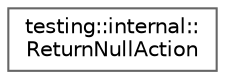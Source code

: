 digraph "Graphical Class Hierarchy"
{
 // LATEX_PDF_SIZE
  bgcolor="transparent";
  edge [fontname=Helvetica,fontsize=10,labelfontname=Helvetica,labelfontsize=10];
  node [fontname=Helvetica,fontsize=10,shape=box,height=0.2,width=0.4];
  rankdir="LR";
  Node0 [id="Node000000",label="testing::internal::\lReturnNullAction",height=0.2,width=0.4,color="grey40", fillcolor="white", style="filled",URL="$classtesting_1_1internal_1_1_return_null_action.html",tooltip=" "];
}
